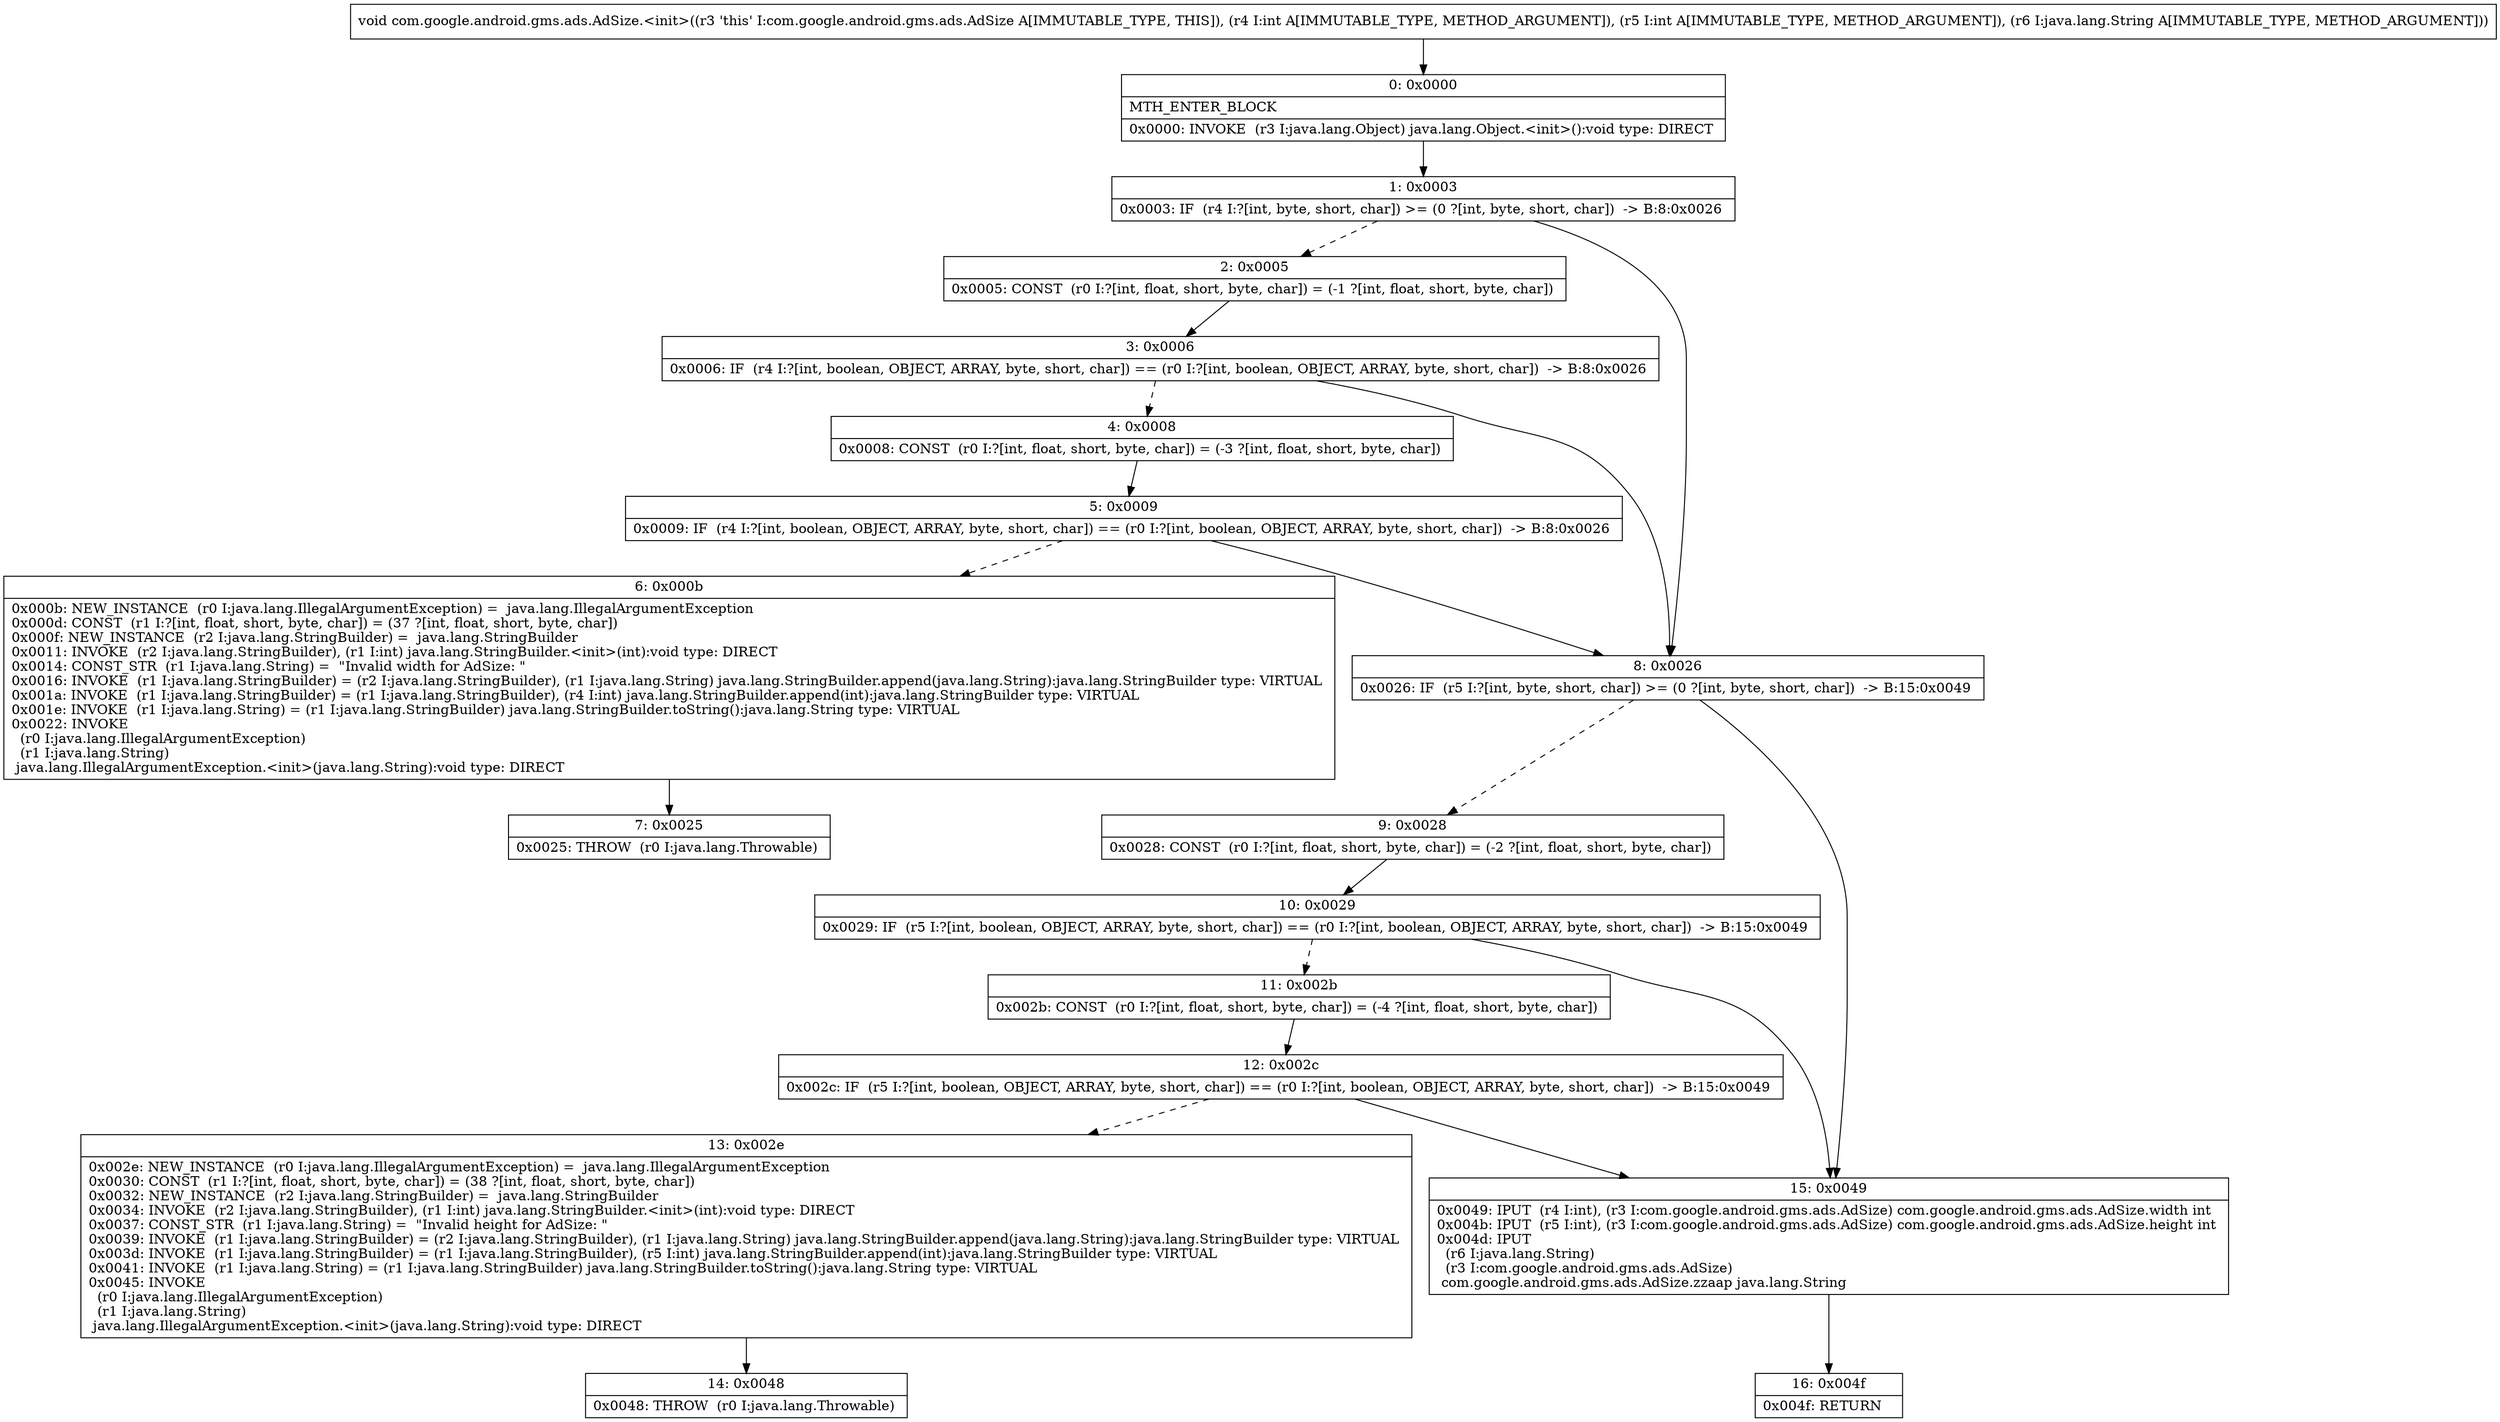 digraph "CFG forcom.google.android.gms.ads.AdSize.\<init\>(IILjava\/lang\/String;)V" {
Node_0 [shape=record,label="{0\:\ 0x0000|MTH_ENTER_BLOCK\l|0x0000: INVOKE  (r3 I:java.lang.Object) java.lang.Object.\<init\>():void type: DIRECT \l}"];
Node_1 [shape=record,label="{1\:\ 0x0003|0x0003: IF  (r4 I:?[int, byte, short, char]) \>= (0 ?[int, byte, short, char])  \-\> B:8:0x0026 \l}"];
Node_2 [shape=record,label="{2\:\ 0x0005|0x0005: CONST  (r0 I:?[int, float, short, byte, char]) = (\-1 ?[int, float, short, byte, char]) \l}"];
Node_3 [shape=record,label="{3\:\ 0x0006|0x0006: IF  (r4 I:?[int, boolean, OBJECT, ARRAY, byte, short, char]) == (r0 I:?[int, boolean, OBJECT, ARRAY, byte, short, char])  \-\> B:8:0x0026 \l}"];
Node_4 [shape=record,label="{4\:\ 0x0008|0x0008: CONST  (r0 I:?[int, float, short, byte, char]) = (\-3 ?[int, float, short, byte, char]) \l}"];
Node_5 [shape=record,label="{5\:\ 0x0009|0x0009: IF  (r4 I:?[int, boolean, OBJECT, ARRAY, byte, short, char]) == (r0 I:?[int, boolean, OBJECT, ARRAY, byte, short, char])  \-\> B:8:0x0026 \l}"];
Node_6 [shape=record,label="{6\:\ 0x000b|0x000b: NEW_INSTANCE  (r0 I:java.lang.IllegalArgumentException) =  java.lang.IllegalArgumentException \l0x000d: CONST  (r1 I:?[int, float, short, byte, char]) = (37 ?[int, float, short, byte, char]) \l0x000f: NEW_INSTANCE  (r2 I:java.lang.StringBuilder) =  java.lang.StringBuilder \l0x0011: INVOKE  (r2 I:java.lang.StringBuilder), (r1 I:int) java.lang.StringBuilder.\<init\>(int):void type: DIRECT \l0x0014: CONST_STR  (r1 I:java.lang.String) =  \"Invalid width for AdSize: \" \l0x0016: INVOKE  (r1 I:java.lang.StringBuilder) = (r2 I:java.lang.StringBuilder), (r1 I:java.lang.String) java.lang.StringBuilder.append(java.lang.String):java.lang.StringBuilder type: VIRTUAL \l0x001a: INVOKE  (r1 I:java.lang.StringBuilder) = (r1 I:java.lang.StringBuilder), (r4 I:int) java.lang.StringBuilder.append(int):java.lang.StringBuilder type: VIRTUAL \l0x001e: INVOKE  (r1 I:java.lang.String) = (r1 I:java.lang.StringBuilder) java.lang.StringBuilder.toString():java.lang.String type: VIRTUAL \l0x0022: INVOKE  \l  (r0 I:java.lang.IllegalArgumentException)\l  (r1 I:java.lang.String)\l java.lang.IllegalArgumentException.\<init\>(java.lang.String):void type: DIRECT \l}"];
Node_7 [shape=record,label="{7\:\ 0x0025|0x0025: THROW  (r0 I:java.lang.Throwable) \l}"];
Node_8 [shape=record,label="{8\:\ 0x0026|0x0026: IF  (r5 I:?[int, byte, short, char]) \>= (0 ?[int, byte, short, char])  \-\> B:15:0x0049 \l}"];
Node_9 [shape=record,label="{9\:\ 0x0028|0x0028: CONST  (r0 I:?[int, float, short, byte, char]) = (\-2 ?[int, float, short, byte, char]) \l}"];
Node_10 [shape=record,label="{10\:\ 0x0029|0x0029: IF  (r5 I:?[int, boolean, OBJECT, ARRAY, byte, short, char]) == (r0 I:?[int, boolean, OBJECT, ARRAY, byte, short, char])  \-\> B:15:0x0049 \l}"];
Node_11 [shape=record,label="{11\:\ 0x002b|0x002b: CONST  (r0 I:?[int, float, short, byte, char]) = (\-4 ?[int, float, short, byte, char]) \l}"];
Node_12 [shape=record,label="{12\:\ 0x002c|0x002c: IF  (r5 I:?[int, boolean, OBJECT, ARRAY, byte, short, char]) == (r0 I:?[int, boolean, OBJECT, ARRAY, byte, short, char])  \-\> B:15:0x0049 \l}"];
Node_13 [shape=record,label="{13\:\ 0x002e|0x002e: NEW_INSTANCE  (r0 I:java.lang.IllegalArgumentException) =  java.lang.IllegalArgumentException \l0x0030: CONST  (r1 I:?[int, float, short, byte, char]) = (38 ?[int, float, short, byte, char]) \l0x0032: NEW_INSTANCE  (r2 I:java.lang.StringBuilder) =  java.lang.StringBuilder \l0x0034: INVOKE  (r2 I:java.lang.StringBuilder), (r1 I:int) java.lang.StringBuilder.\<init\>(int):void type: DIRECT \l0x0037: CONST_STR  (r1 I:java.lang.String) =  \"Invalid height for AdSize: \" \l0x0039: INVOKE  (r1 I:java.lang.StringBuilder) = (r2 I:java.lang.StringBuilder), (r1 I:java.lang.String) java.lang.StringBuilder.append(java.lang.String):java.lang.StringBuilder type: VIRTUAL \l0x003d: INVOKE  (r1 I:java.lang.StringBuilder) = (r1 I:java.lang.StringBuilder), (r5 I:int) java.lang.StringBuilder.append(int):java.lang.StringBuilder type: VIRTUAL \l0x0041: INVOKE  (r1 I:java.lang.String) = (r1 I:java.lang.StringBuilder) java.lang.StringBuilder.toString():java.lang.String type: VIRTUAL \l0x0045: INVOKE  \l  (r0 I:java.lang.IllegalArgumentException)\l  (r1 I:java.lang.String)\l java.lang.IllegalArgumentException.\<init\>(java.lang.String):void type: DIRECT \l}"];
Node_14 [shape=record,label="{14\:\ 0x0048|0x0048: THROW  (r0 I:java.lang.Throwable) \l}"];
Node_15 [shape=record,label="{15\:\ 0x0049|0x0049: IPUT  (r4 I:int), (r3 I:com.google.android.gms.ads.AdSize) com.google.android.gms.ads.AdSize.width int \l0x004b: IPUT  (r5 I:int), (r3 I:com.google.android.gms.ads.AdSize) com.google.android.gms.ads.AdSize.height int \l0x004d: IPUT  \l  (r6 I:java.lang.String)\l  (r3 I:com.google.android.gms.ads.AdSize)\l com.google.android.gms.ads.AdSize.zzaap java.lang.String \l}"];
Node_16 [shape=record,label="{16\:\ 0x004f|0x004f: RETURN   \l}"];
MethodNode[shape=record,label="{void com.google.android.gms.ads.AdSize.\<init\>((r3 'this' I:com.google.android.gms.ads.AdSize A[IMMUTABLE_TYPE, THIS]), (r4 I:int A[IMMUTABLE_TYPE, METHOD_ARGUMENT]), (r5 I:int A[IMMUTABLE_TYPE, METHOD_ARGUMENT]), (r6 I:java.lang.String A[IMMUTABLE_TYPE, METHOD_ARGUMENT])) }"];
MethodNode -> Node_0;
Node_0 -> Node_1;
Node_1 -> Node_2[style=dashed];
Node_1 -> Node_8;
Node_2 -> Node_3;
Node_3 -> Node_4[style=dashed];
Node_3 -> Node_8;
Node_4 -> Node_5;
Node_5 -> Node_6[style=dashed];
Node_5 -> Node_8;
Node_6 -> Node_7;
Node_8 -> Node_9[style=dashed];
Node_8 -> Node_15;
Node_9 -> Node_10;
Node_10 -> Node_11[style=dashed];
Node_10 -> Node_15;
Node_11 -> Node_12;
Node_12 -> Node_13[style=dashed];
Node_12 -> Node_15;
Node_13 -> Node_14;
Node_15 -> Node_16;
}

